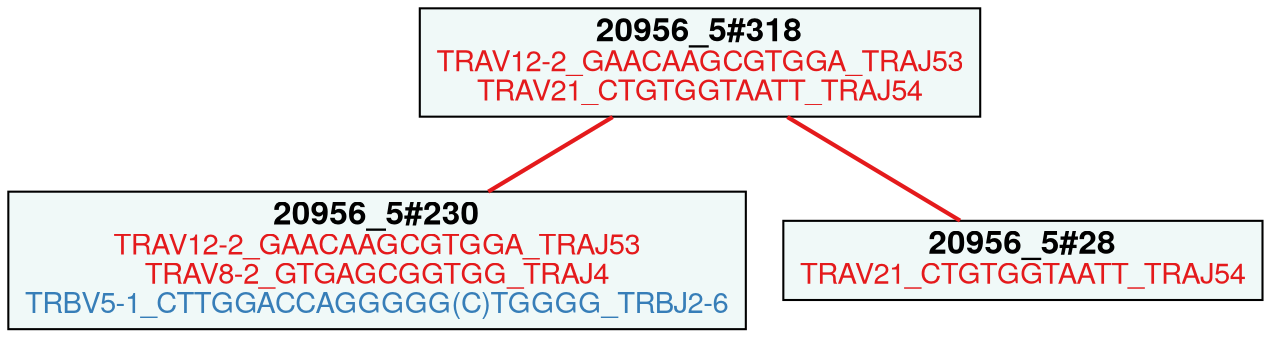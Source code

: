 graph "" {
"20956_5#318" [fillcolor="#8dd3c720", fontname="helvetica neue", label=<<FONT POINT-SIZE="16"><B>20956_5#318</B></FONT><BR/><FONT COLOR = "#e41a1c">TRAV12-2_GAACAAGCGTGGA_TRAJ53</FONT><BR/><FONT COLOR = "#e41a1c">TRAV21_CTGTGGTAATT_TRAJ54</FONT>>, shape=box, style=filled];
"20956_5#230" [fillcolor="#8dd3c720", fontname="helvetica neue", label=<<FONT POINT-SIZE="16"><B>20956_5#230</B></FONT><BR/><FONT COLOR = "#e41a1c">TRAV12-2_GAACAAGCGTGGA_TRAJ53</FONT><BR/><FONT COLOR = "#e41a1c">TRAV8-2_GTGAGCGGTGG_TRAJ4</FONT><BR/><FONT COLOR = "#377eb8">TRBV5-1_CTTGGACCAGGGGG(C)TGGGG_TRBJ2-6</FONT>>, shape=box, style=filled];
"20956_5#28" [fillcolor="#8dd3c720", fontname="helvetica neue", label=<<FONT POINT-SIZE="16"><B>20956_5#28</B></FONT><BR/><FONT COLOR = "#e41a1c">TRAV21_CTGTGGTAATT_TRAJ54</FONT>>, shape=box, style=filled];
"20956_5#318" -- "20956_5#230"  [color="#e41a1c", key=A, penwidth=2, weight=1];
"20956_5#318" -- "20956_5#28"  [color="#e41a1c", key=A, penwidth=2, weight=1];
}
